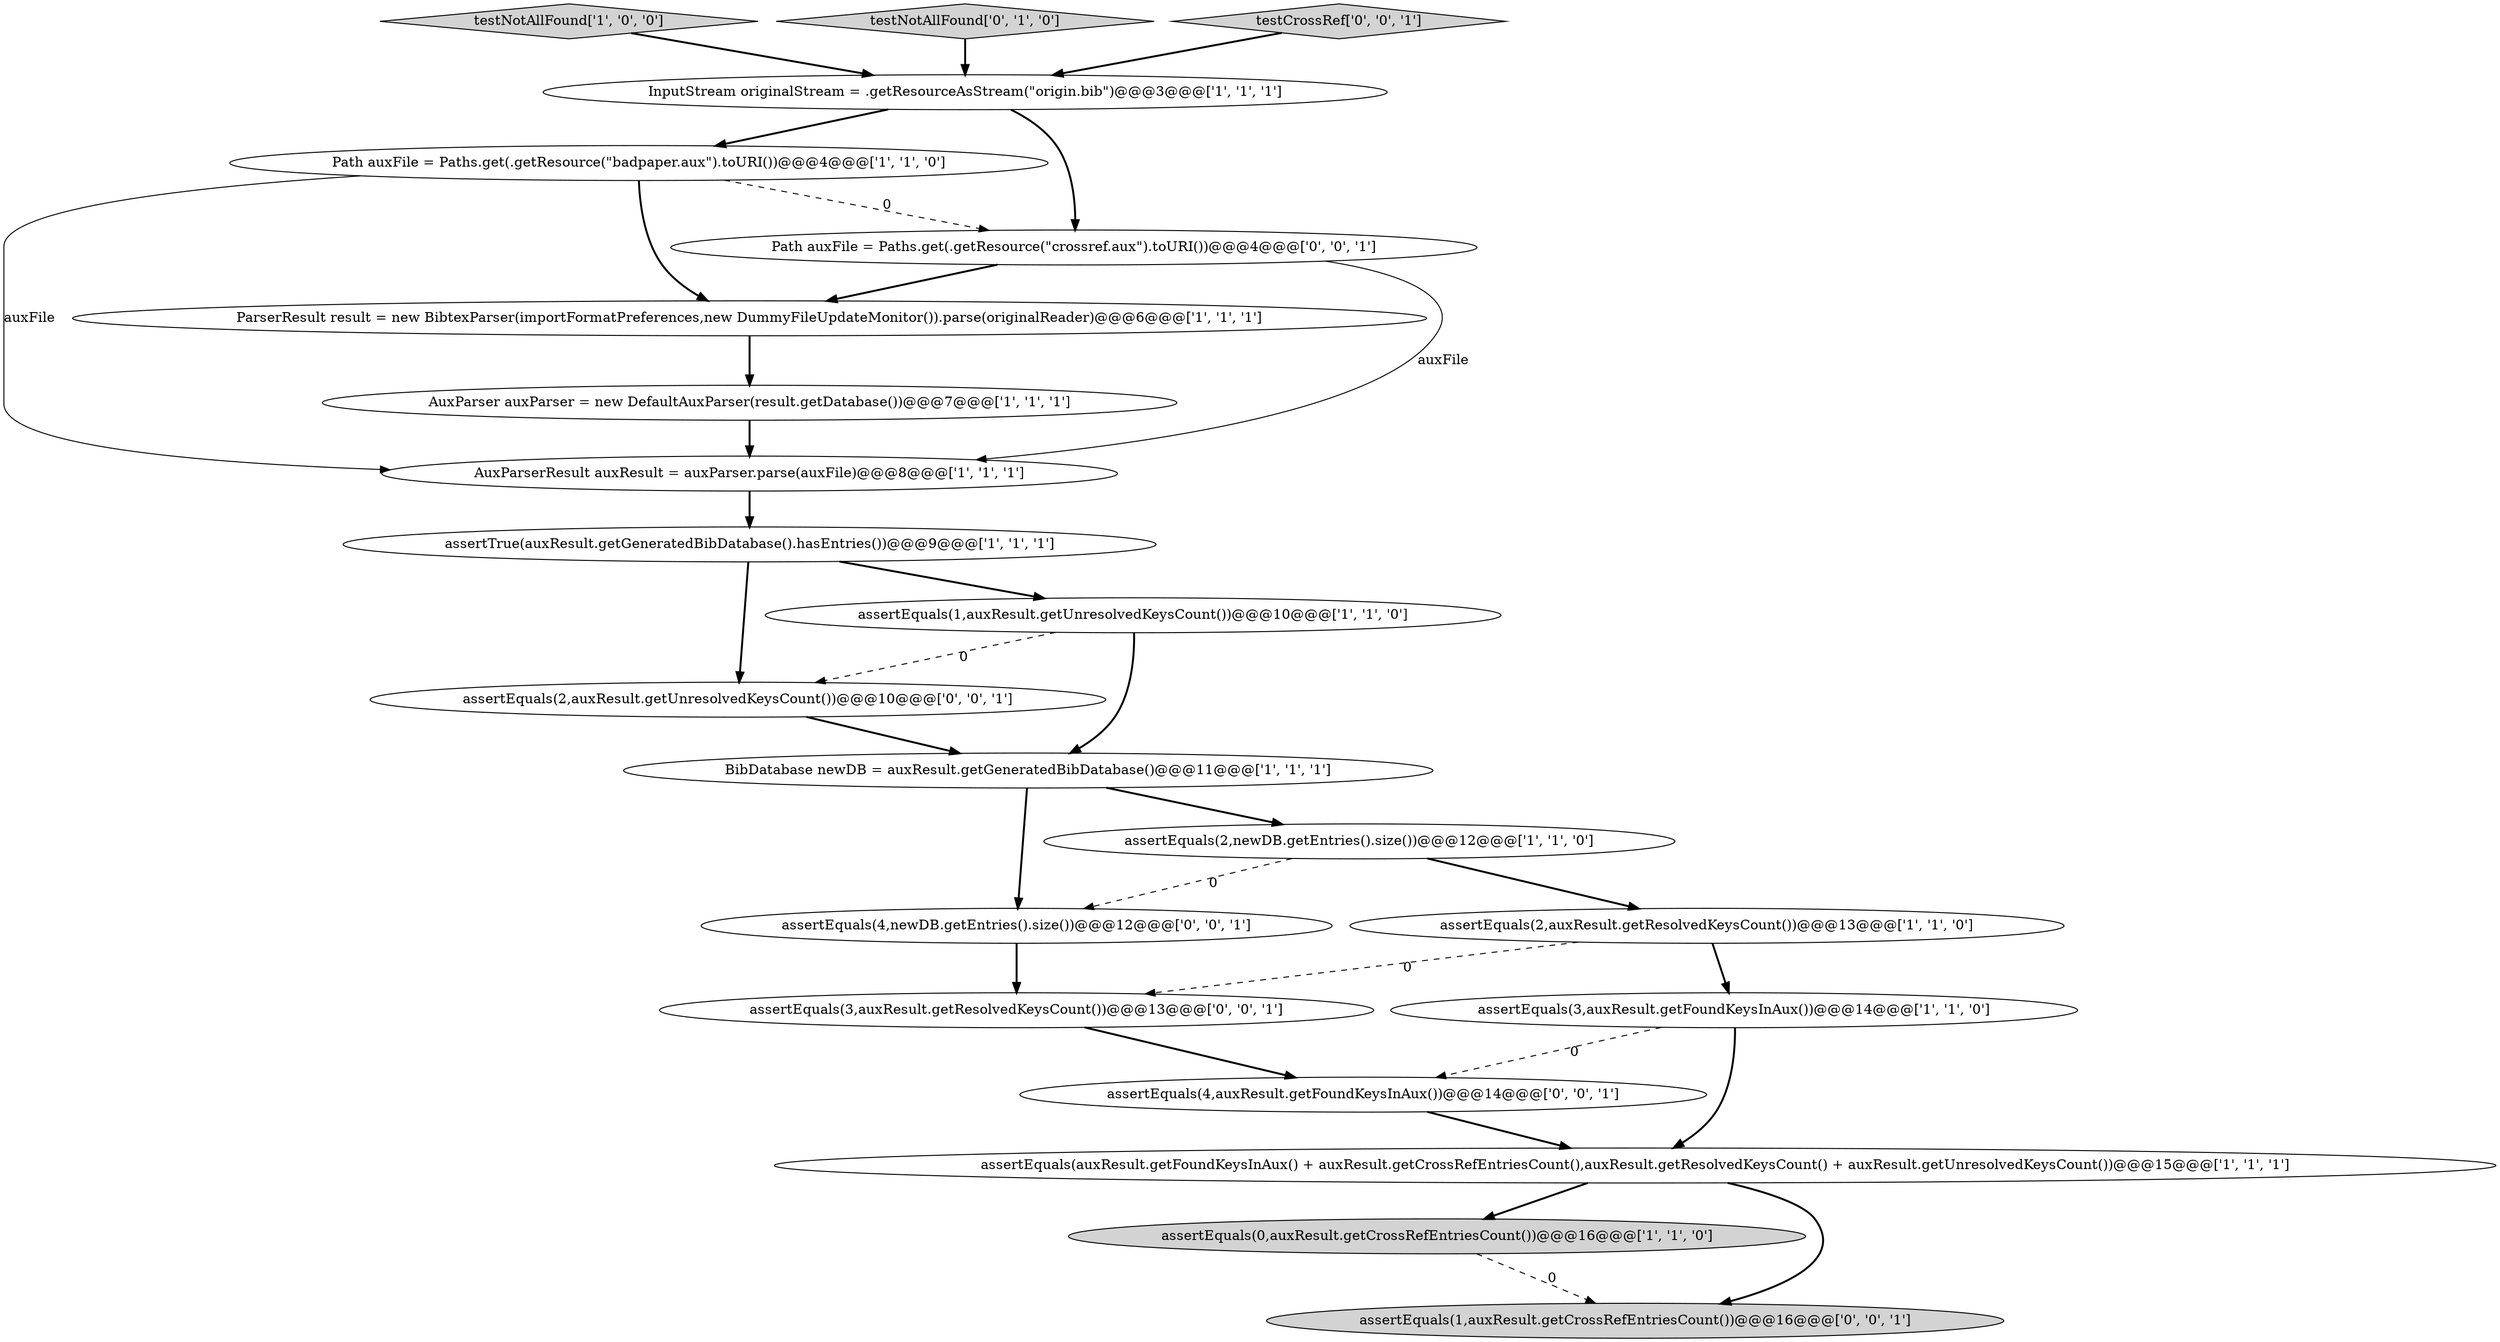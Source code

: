 digraph {
21 [style = filled, label = "assertEquals(4,auxResult.getFoundKeysInAux())@@@14@@@['0', '0', '1']", fillcolor = white, shape = ellipse image = "AAA0AAABBB3BBB"];
4 [style = filled, label = "AuxParserResult auxResult = auxParser.parse(auxFile)@@@8@@@['1', '1', '1']", fillcolor = white, shape = ellipse image = "AAA0AAABBB1BBB"];
10 [style = filled, label = "testNotAllFound['1', '0', '0']", fillcolor = lightgray, shape = diamond image = "AAA0AAABBB1BBB"];
18 [style = filled, label = "assertEquals(1,auxResult.getCrossRefEntriesCount())@@@16@@@['0', '0', '1']", fillcolor = lightgray, shape = ellipse image = "AAA0AAABBB3BBB"];
14 [style = filled, label = "testNotAllFound['0', '1', '0']", fillcolor = lightgray, shape = diamond image = "AAA0AAABBB2BBB"];
15 [style = filled, label = "assertEquals(2,auxResult.getUnresolvedKeysCount())@@@10@@@['0', '0', '1']", fillcolor = white, shape = ellipse image = "AAA0AAABBB3BBB"];
16 [style = filled, label = "testCrossRef['0', '0', '1']", fillcolor = lightgray, shape = diamond image = "AAA0AAABBB3BBB"];
8 [style = filled, label = "assertEquals(0,auxResult.getCrossRefEntriesCount())@@@16@@@['1', '1', '0']", fillcolor = lightgray, shape = ellipse image = "AAA0AAABBB1BBB"];
19 [style = filled, label = "assertEquals(3,auxResult.getResolvedKeysCount())@@@13@@@['0', '0', '1']", fillcolor = white, shape = ellipse image = "AAA0AAABBB3BBB"];
1 [style = filled, label = "assertEquals(3,auxResult.getFoundKeysInAux())@@@14@@@['1', '1', '0']", fillcolor = white, shape = ellipse image = "AAA0AAABBB1BBB"];
12 [style = filled, label = "BibDatabase newDB = auxResult.getGeneratedBibDatabase()@@@11@@@['1', '1', '1']", fillcolor = white, shape = ellipse image = "AAA0AAABBB1BBB"];
2 [style = filled, label = "assertEquals(2,newDB.getEntries().size())@@@12@@@['1', '1', '0']", fillcolor = white, shape = ellipse image = "AAA0AAABBB1BBB"];
3 [style = filled, label = "ParserResult result = new BibtexParser(importFormatPreferences,new DummyFileUpdateMonitor()).parse(originalReader)@@@6@@@['1', '1', '1']", fillcolor = white, shape = ellipse image = "AAA0AAABBB1BBB"];
13 [style = filled, label = "Path auxFile = Paths.get(.getResource(\"badpaper.aux\").toURI())@@@4@@@['1', '1', '0']", fillcolor = white, shape = ellipse image = "AAA0AAABBB1BBB"];
11 [style = filled, label = "assertTrue(auxResult.getGeneratedBibDatabase().hasEntries())@@@9@@@['1', '1', '1']", fillcolor = white, shape = ellipse image = "AAA0AAABBB1BBB"];
7 [style = filled, label = "AuxParser auxParser = new DefaultAuxParser(result.getDatabase())@@@7@@@['1', '1', '1']", fillcolor = white, shape = ellipse image = "AAA0AAABBB1BBB"];
5 [style = filled, label = "InputStream originalStream = .getResourceAsStream(\"origin.bib\")@@@3@@@['1', '1', '1']", fillcolor = white, shape = ellipse image = "AAA0AAABBB1BBB"];
0 [style = filled, label = "assertEquals(1,auxResult.getUnresolvedKeysCount())@@@10@@@['1', '1', '0']", fillcolor = white, shape = ellipse image = "AAA0AAABBB1BBB"];
17 [style = filled, label = "Path auxFile = Paths.get(.getResource(\"crossref.aux\").toURI())@@@4@@@['0', '0', '1']", fillcolor = white, shape = ellipse image = "AAA0AAABBB3BBB"];
20 [style = filled, label = "assertEquals(4,newDB.getEntries().size())@@@12@@@['0', '0', '1']", fillcolor = white, shape = ellipse image = "AAA0AAABBB3BBB"];
9 [style = filled, label = "assertEquals(auxResult.getFoundKeysInAux() + auxResult.getCrossRefEntriesCount(),auxResult.getResolvedKeysCount() + auxResult.getUnresolvedKeysCount())@@@15@@@['1', '1', '1']", fillcolor = white, shape = ellipse image = "AAA0AAABBB1BBB"];
6 [style = filled, label = "assertEquals(2,auxResult.getResolvedKeysCount())@@@13@@@['1', '1', '0']", fillcolor = white, shape = ellipse image = "AAA0AAABBB1BBB"];
2->20 [style = dashed, label="0"];
2->6 [style = bold, label=""];
17->4 [style = solid, label="auxFile"];
0->12 [style = bold, label=""];
12->20 [style = bold, label=""];
13->17 [style = dashed, label="0"];
0->15 [style = dashed, label="0"];
1->21 [style = dashed, label="0"];
7->4 [style = bold, label=""];
9->8 [style = bold, label=""];
5->17 [style = bold, label=""];
11->15 [style = bold, label=""];
1->9 [style = bold, label=""];
6->1 [style = bold, label=""];
12->2 [style = bold, label=""];
11->0 [style = bold, label=""];
21->9 [style = bold, label=""];
9->18 [style = bold, label=""];
10->5 [style = bold, label=""];
13->3 [style = bold, label=""];
3->7 [style = bold, label=""];
13->4 [style = solid, label="auxFile"];
5->13 [style = bold, label=""];
6->19 [style = dashed, label="0"];
17->3 [style = bold, label=""];
16->5 [style = bold, label=""];
8->18 [style = dashed, label="0"];
15->12 [style = bold, label=""];
4->11 [style = bold, label=""];
20->19 [style = bold, label=""];
14->5 [style = bold, label=""];
19->21 [style = bold, label=""];
}
